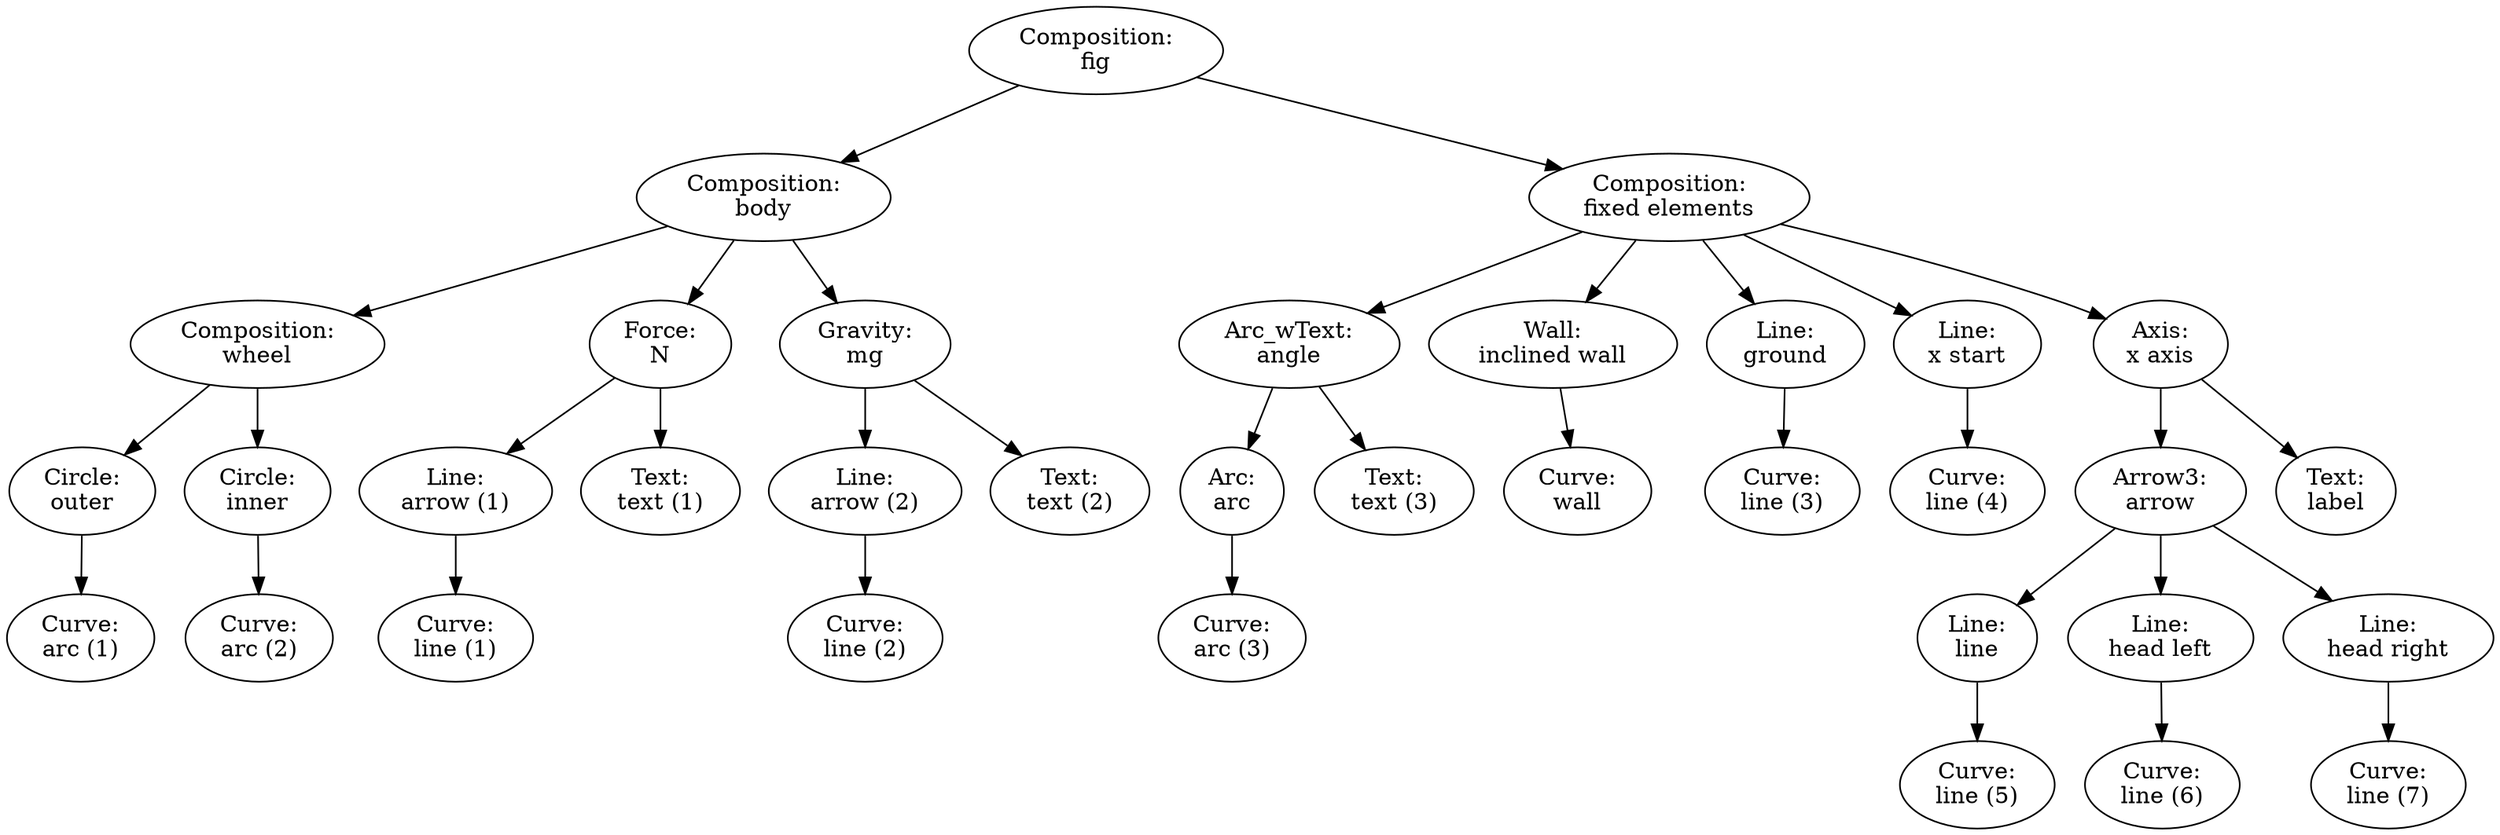 digraph G {
"Composition:\nfig" -> "Composition:\nbody";
"Composition:\nbody" -> "Composition:\nwheel";
"Composition:\nwheel" -> "Circle:\nouter";
"Circle:\nouter" -> "Curve:\narc (1)";
"Composition:\nwheel" -> "Circle:\ninner";
"Circle:\ninner" -> "Curve:\narc (2)";
"Composition:\nbody" -> "Force:\nN";
"Force:\nN" -> "Line:\narrow (1)";
"Line:\narrow (1)" -> "Curve:\nline (1)";
"Force:\nN" -> "Text:\ntext (1)";
"Composition:\nbody" -> "Gravity:\nmg";
"Gravity:\nmg" -> "Line:\narrow (2)";
"Line:\narrow (2)" -> "Curve:\nline (2)";
"Gravity:\nmg" -> "Text:\ntext (2)";
"Composition:\nfig" -> "Composition:\nfixed elements";
"Composition:\nfixed elements" -> "Arc_wText:\nangle";
"Arc_wText:\nangle" -> "Arc:\narc";
"Arc:\narc" -> "Curve:\narc (3)";
"Arc_wText:\nangle" -> "Text:\ntext (3)";
"Composition:\nfixed elements" -> "Wall:\ninclined wall";
"Wall:\ninclined wall" -> "Curve:\nwall";
"Composition:\nfixed elements" -> "Line:\nground";
"Line:\nground" -> "Curve:\nline (3)";
"Composition:\nfixed elements" -> "Line:\nx start";
"Line:\nx start" -> "Curve:\nline (4)";
"Composition:\nfixed elements" -> "Axis:\nx axis";
"Axis:\nx axis" -> "Arrow3:\narrow";
"Arrow3:\narrow" -> "Line:\nline";
"Line:\nline" -> "Curve:\nline (5)";
"Arrow3:\narrow" -> "Line:\nhead left";
"Line:\nhead left" -> "Curve:\nline (6)";
"Arrow3:\narrow" -> "Line:\nhead right";
"Line:\nhead right" -> "Curve:\nline (7)";
"Axis:\nx axis" -> "Text:\nlabel";
}
